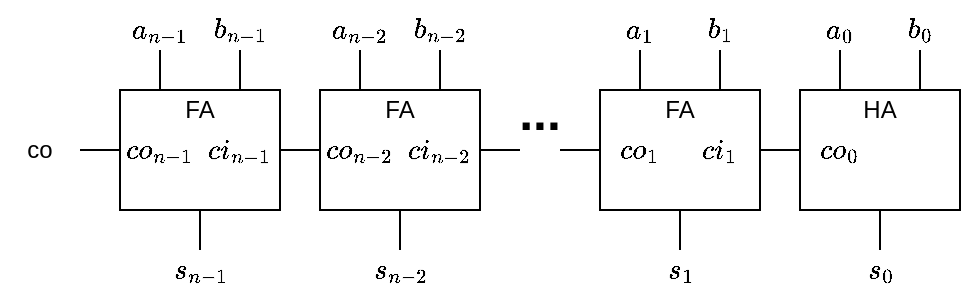 <mxfile pages="1" version="11.2.4" type="device"><diagram id="UGIsNN4kvZhsSoz28t9N" name="Page-1"><mxGraphModel dx="946" dy="576" grid="1" gridSize="10" guides="1" tooltips="1" connect="1" arrows="1" fold="1" page="1" pageScale="1" pageWidth="850" pageHeight="1100" math="1" shadow="0"><root><mxCell id="0"/><mxCell id="1" parent="0"/><mxCell id="RpOu7hwJt-eiSN2lBAjT-17" value="" style="group" vertex="1" connectable="0" parent="1"><mxGeometry x="260" y="60" width="80" height="140" as="geometry"/></mxCell><mxCell id="RpOu7hwJt-eiSN2lBAjT-1" value="" style="rounded=0;whiteSpace=wrap;html=1;" vertex="1" parent="RpOu7hwJt-eiSN2lBAjT-17"><mxGeometry y="40" width="80" height="60" as="geometry"/></mxCell><mxCell id="RpOu7hwJt-eiSN2lBAjT-2" value="$$a_{n-2}$$" style="text;html=1;strokeColor=none;fillColor=none;align=center;verticalAlign=middle;whiteSpace=wrap;rounded=0;" vertex="1" parent="RpOu7hwJt-eiSN2lBAjT-17"><mxGeometry width="40" height="20" as="geometry"/></mxCell><mxCell id="RpOu7hwJt-eiSN2lBAjT-3" value="$$b_{n-2}$$" style="text;html=1;strokeColor=none;fillColor=none;align=center;verticalAlign=middle;whiteSpace=wrap;rounded=0;" vertex="1" parent="RpOu7hwJt-eiSN2lBAjT-17"><mxGeometry x="40" width="40" height="20" as="geometry"/></mxCell><mxCell id="RpOu7hwJt-eiSN2lBAjT-8" value="" style="endArrow=none;html=1;exitX=0.75;exitY=0;exitDx=0;exitDy=0;" edge="1" parent="RpOu7hwJt-eiSN2lBAjT-17" source="RpOu7hwJt-eiSN2lBAjT-1" target="RpOu7hwJt-eiSN2lBAjT-3"><mxGeometry width="50" height="50" relative="1" as="geometry"><mxPoint y="170" as="sourcePoint"/><mxPoint x="50" y="120" as="targetPoint"/></mxGeometry></mxCell><mxCell id="RpOu7hwJt-eiSN2lBAjT-9" value="" style="endArrow=none;html=1;exitX=0.25;exitY=0;exitDx=0;exitDy=0;entryX=0.5;entryY=1;entryDx=0;entryDy=0;" edge="1" parent="RpOu7hwJt-eiSN2lBAjT-17" source="RpOu7hwJt-eiSN2lBAjT-1" target="RpOu7hwJt-eiSN2lBAjT-2"><mxGeometry width="50" height="50" relative="1" as="geometry"><mxPoint x="70" y="50" as="sourcePoint"/><mxPoint x="70" y="30" as="targetPoint"/></mxGeometry></mxCell><mxCell id="RpOu7hwJt-eiSN2lBAjT-11" value="" style="endArrow=none;html=1;exitX=0.5;exitY=1;exitDx=0;exitDy=0;" edge="1" parent="RpOu7hwJt-eiSN2lBAjT-17" source="RpOu7hwJt-eiSN2lBAjT-1"><mxGeometry width="50" height="50" relative="1" as="geometry"><mxPoint x="80" y="60" as="sourcePoint"/><mxPoint x="40" y="120" as="targetPoint"/></mxGeometry></mxCell><mxCell id="RpOu7hwJt-eiSN2lBAjT-12" value="$$s_{n-2}$$" style="text;html=1;strokeColor=none;fillColor=none;align=center;verticalAlign=middle;whiteSpace=wrap;rounded=0;" vertex="1" parent="RpOu7hwJt-eiSN2lBAjT-17"><mxGeometry x="20" y="120" width="40" height="20" as="geometry"/></mxCell><mxCell id="RpOu7hwJt-eiSN2lBAjT-13" value="$$co_{n-2}$$" style="text;html=1;strokeColor=none;fillColor=none;align=center;verticalAlign=middle;whiteSpace=wrap;rounded=0;" vertex="1" parent="RpOu7hwJt-eiSN2lBAjT-17"><mxGeometry y="60" width="40" height="20" as="geometry"/></mxCell><mxCell id="RpOu7hwJt-eiSN2lBAjT-15" value="$$ci_{n-2}$$" style="text;html=1;strokeColor=none;fillColor=none;align=center;verticalAlign=middle;whiteSpace=wrap;rounded=0;" vertex="1" parent="RpOu7hwJt-eiSN2lBAjT-17"><mxGeometry x="40" y="60" width="40" height="20" as="geometry"/></mxCell><mxCell id="RpOu7hwJt-eiSN2lBAjT-16" value="FA" style="text;html=1;strokeColor=none;fillColor=none;align=center;verticalAlign=middle;whiteSpace=wrap;rounded=0;" vertex="1" parent="RpOu7hwJt-eiSN2lBAjT-17"><mxGeometry x="20" y="40" width="40" height="20" as="geometry"/></mxCell><mxCell id="RpOu7hwJt-eiSN2lBAjT-18" value="" style="group" vertex="1" connectable="0" parent="1"><mxGeometry x="160" y="60" width="80" height="140" as="geometry"/></mxCell><mxCell id="RpOu7hwJt-eiSN2lBAjT-19" value="" style="rounded=0;whiteSpace=wrap;html=1;" vertex="1" parent="RpOu7hwJt-eiSN2lBAjT-18"><mxGeometry y="40" width="80" height="60" as="geometry"/></mxCell><mxCell id="RpOu7hwJt-eiSN2lBAjT-20" value="$$a_{n-1}$$" style="text;html=1;strokeColor=none;fillColor=none;align=center;verticalAlign=middle;whiteSpace=wrap;rounded=0;" vertex="1" parent="RpOu7hwJt-eiSN2lBAjT-18"><mxGeometry width="40" height="20" as="geometry"/></mxCell><mxCell id="RpOu7hwJt-eiSN2lBAjT-21" value="$$b_{n-1}$$" style="text;html=1;strokeColor=none;fillColor=none;align=center;verticalAlign=middle;whiteSpace=wrap;rounded=0;" vertex="1" parent="RpOu7hwJt-eiSN2lBAjT-18"><mxGeometry x="40" width="40" height="20" as="geometry"/></mxCell><mxCell id="RpOu7hwJt-eiSN2lBAjT-22" value="" style="endArrow=none;html=1;exitX=0.75;exitY=0;exitDx=0;exitDy=0;" edge="1" parent="RpOu7hwJt-eiSN2lBAjT-18" source="RpOu7hwJt-eiSN2lBAjT-19" target="RpOu7hwJt-eiSN2lBAjT-21"><mxGeometry width="50" height="50" relative="1" as="geometry"><mxPoint y="170" as="sourcePoint"/><mxPoint x="50" y="120" as="targetPoint"/></mxGeometry></mxCell><mxCell id="RpOu7hwJt-eiSN2lBAjT-23" value="" style="endArrow=none;html=1;exitX=0.25;exitY=0;exitDx=0;exitDy=0;entryX=0.5;entryY=1;entryDx=0;entryDy=0;" edge="1" parent="RpOu7hwJt-eiSN2lBAjT-18" source="RpOu7hwJt-eiSN2lBAjT-19" target="RpOu7hwJt-eiSN2lBAjT-20"><mxGeometry width="50" height="50" relative="1" as="geometry"><mxPoint x="70" y="50" as="sourcePoint"/><mxPoint x="70" y="30" as="targetPoint"/></mxGeometry></mxCell><mxCell id="RpOu7hwJt-eiSN2lBAjT-24" value="" style="endArrow=none;html=1;exitX=0.5;exitY=1;exitDx=0;exitDy=0;" edge="1" parent="RpOu7hwJt-eiSN2lBAjT-18" source="RpOu7hwJt-eiSN2lBAjT-19"><mxGeometry width="50" height="50" relative="1" as="geometry"><mxPoint x="80" y="60" as="sourcePoint"/><mxPoint x="40" y="120" as="targetPoint"/></mxGeometry></mxCell><mxCell id="RpOu7hwJt-eiSN2lBAjT-25" value="$$s_{n-1}$$" style="text;html=1;strokeColor=none;fillColor=none;align=center;verticalAlign=middle;whiteSpace=wrap;rounded=0;" vertex="1" parent="RpOu7hwJt-eiSN2lBAjT-18"><mxGeometry x="20" y="120" width="40" height="20" as="geometry"/></mxCell><mxCell id="RpOu7hwJt-eiSN2lBAjT-26" value="$$co_{n-1}$$" style="text;html=1;strokeColor=none;fillColor=none;align=center;verticalAlign=middle;whiteSpace=wrap;rounded=0;" vertex="1" parent="RpOu7hwJt-eiSN2lBAjT-18"><mxGeometry y="60" width="40" height="20" as="geometry"/></mxCell><mxCell id="RpOu7hwJt-eiSN2lBAjT-27" value="$$ci_{n-1}$$" style="text;html=1;strokeColor=none;fillColor=none;align=center;verticalAlign=middle;whiteSpace=wrap;rounded=0;" vertex="1" parent="RpOu7hwJt-eiSN2lBAjT-18"><mxGeometry x="40" y="60" width="40" height="20" as="geometry"/></mxCell><mxCell id="RpOu7hwJt-eiSN2lBAjT-28" value="FA" style="text;html=1;strokeColor=none;fillColor=none;align=center;verticalAlign=middle;whiteSpace=wrap;rounded=0;" vertex="1" parent="RpOu7hwJt-eiSN2lBAjT-18"><mxGeometry x="20" y="40" width="40" height="20" as="geometry"/></mxCell><mxCell id="RpOu7hwJt-eiSN2lBAjT-29" value="" style="group" vertex="1" connectable="0" parent="1"><mxGeometry x="500" y="60" width="80" height="140" as="geometry"/></mxCell><mxCell id="RpOu7hwJt-eiSN2lBAjT-30" value="" style="rounded=0;whiteSpace=wrap;html=1;" vertex="1" parent="RpOu7hwJt-eiSN2lBAjT-29"><mxGeometry y="40" width="80" height="60" as="geometry"/></mxCell><mxCell id="RpOu7hwJt-eiSN2lBAjT-31" value="$$a_{0}$$" style="text;html=1;strokeColor=none;fillColor=none;align=center;verticalAlign=middle;whiteSpace=wrap;rounded=0;" vertex="1" parent="RpOu7hwJt-eiSN2lBAjT-29"><mxGeometry width="40" height="20" as="geometry"/></mxCell><mxCell id="RpOu7hwJt-eiSN2lBAjT-32" value="$$b_{0}$$" style="text;html=1;strokeColor=none;fillColor=none;align=center;verticalAlign=middle;whiteSpace=wrap;rounded=0;" vertex="1" parent="RpOu7hwJt-eiSN2lBAjT-29"><mxGeometry x="40" width="40" height="20" as="geometry"/></mxCell><mxCell id="RpOu7hwJt-eiSN2lBAjT-33" value="" style="endArrow=none;html=1;exitX=0.75;exitY=0;exitDx=0;exitDy=0;" edge="1" parent="RpOu7hwJt-eiSN2lBAjT-29" source="RpOu7hwJt-eiSN2lBAjT-30" target="RpOu7hwJt-eiSN2lBAjT-32"><mxGeometry width="50" height="50" relative="1" as="geometry"><mxPoint y="170" as="sourcePoint"/><mxPoint x="50" y="120" as="targetPoint"/></mxGeometry></mxCell><mxCell id="RpOu7hwJt-eiSN2lBAjT-34" value="" style="endArrow=none;html=1;exitX=0.25;exitY=0;exitDx=0;exitDy=0;entryX=0.5;entryY=1;entryDx=0;entryDy=0;" edge="1" parent="RpOu7hwJt-eiSN2lBAjT-29" source="RpOu7hwJt-eiSN2lBAjT-30" target="RpOu7hwJt-eiSN2lBAjT-31"><mxGeometry width="50" height="50" relative="1" as="geometry"><mxPoint x="70" y="50" as="sourcePoint"/><mxPoint x="70" y="30" as="targetPoint"/></mxGeometry></mxCell><mxCell id="RpOu7hwJt-eiSN2lBAjT-35" value="" style="endArrow=none;html=1;exitX=0.5;exitY=1;exitDx=0;exitDy=0;" edge="1" parent="RpOu7hwJt-eiSN2lBAjT-29" source="RpOu7hwJt-eiSN2lBAjT-30"><mxGeometry width="50" height="50" relative="1" as="geometry"><mxPoint x="80" y="60" as="sourcePoint"/><mxPoint x="40" y="120" as="targetPoint"/></mxGeometry></mxCell><mxCell id="RpOu7hwJt-eiSN2lBAjT-36" value="$$s_{0}$$" style="text;html=1;strokeColor=none;fillColor=none;align=center;verticalAlign=middle;whiteSpace=wrap;rounded=0;" vertex="1" parent="RpOu7hwJt-eiSN2lBAjT-29"><mxGeometry x="20" y="120" width="40" height="20" as="geometry"/></mxCell><mxCell id="RpOu7hwJt-eiSN2lBAjT-37" value="$$co_{0}$$" style="text;html=1;strokeColor=none;fillColor=none;align=center;verticalAlign=middle;whiteSpace=wrap;rounded=0;" vertex="1" parent="RpOu7hwJt-eiSN2lBAjT-29"><mxGeometry y="60" width="40" height="20" as="geometry"/></mxCell><mxCell id="RpOu7hwJt-eiSN2lBAjT-39" value="HA" style="text;html=1;strokeColor=none;fillColor=none;align=center;verticalAlign=middle;whiteSpace=wrap;rounded=0;" vertex="1" parent="RpOu7hwJt-eiSN2lBAjT-29"><mxGeometry x="20" y="40" width="40" height="20" as="geometry"/></mxCell><mxCell id="RpOu7hwJt-eiSN2lBAjT-40" value="" style="group" vertex="1" connectable="0" parent="1"><mxGeometry x="400" y="60" width="80" height="140" as="geometry"/></mxCell><mxCell id="RpOu7hwJt-eiSN2lBAjT-41" value="" style="rounded=0;whiteSpace=wrap;html=1;" vertex="1" parent="RpOu7hwJt-eiSN2lBAjT-40"><mxGeometry y="40" width="80" height="60" as="geometry"/></mxCell><mxCell id="RpOu7hwJt-eiSN2lBAjT-42" value="$$a_{1}$$" style="text;html=1;strokeColor=none;fillColor=none;align=center;verticalAlign=middle;whiteSpace=wrap;rounded=0;" vertex="1" parent="RpOu7hwJt-eiSN2lBAjT-40"><mxGeometry width="40" height="20" as="geometry"/></mxCell><mxCell id="RpOu7hwJt-eiSN2lBAjT-43" value="$$b_{1}$$" style="text;html=1;strokeColor=none;fillColor=none;align=center;verticalAlign=middle;whiteSpace=wrap;rounded=0;" vertex="1" parent="RpOu7hwJt-eiSN2lBAjT-40"><mxGeometry x="40" width="40" height="20" as="geometry"/></mxCell><mxCell id="RpOu7hwJt-eiSN2lBAjT-44" value="" style="endArrow=none;html=1;exitX=0.75;exitY=0;exitDx=0;exitDy=0;" edge="1" parent="RpOu7hwJt-eiSN2lBAjT-40" source="RpOu7hwJt-eiSN2lBAjT-41" target="RpOu7hwJt-eiSN2lBAjT-43"><mxGeometry width="50" height="50" relative="1" as="geometry"><mxPoint y="170" as="sourcePoint"/><mxPoint x="50" y="120" as="targetPoint"/></mxGeometry></mxCell><mxCell id="RpOu7hwJt-eiSN2lBAjT-45" value="" style="endArrow=none;html=1;exitX=0.25;exitY=0;exitDx=0;exitDy=0;entryX=0.5;entryY=1;entryDx=0;entryDy=0;" edge="1" parent="RpOu7hwJt-eiSN2lBAjT-40" source="RpOu7hwJt-eiSN2lBAjT-41" target="RpOu7hwJt-eiSN2lBAjT-42"><mxGeometry width="50" height="50" relative="1" as="geometry"><mxPoint x="70" y="50" as="sourcePoint"/><mxPoint x="70" y="30" as="targetPoint"/></mxGeometry></mxCell><mxCell id="RpOu7hwJt-eiSN2lBAjT-46" value="" style="endArrow=none;html=1;exitX=0.5;exitY=1;exitDx=0;exitDy=0;" edge="1" parent="RpOu7hwJt-eiSN2lBAjT-40" source="RpOu7hwJt-eiSN2lBAjT-41"><mxGeometry width="50" height="50" relative="1" as="geometry"><mxPoint x="80" y="60" as="sourcePoint"/><mxPoint x="40" y="120" as="targetPoint"/></mxGeometry></mxCell><mxCell id="RpOu7hwJt-eiSN2lBAjT-47" value="$$s_{1}$$" style="text;html=1;strokeColor=none;fillColor=none;align=center;verticalAlign=middle;whiteSpace=wrap;rounded=0;" vertex="1" parent="RpOu7hwJt-eiSN2lBAjT-40"><mxGeometry x="20" y="120" width="40" height="20" as="geometry"/></mxCell><mxCell id="RpOu7hwJt-eiSN2lBAjT-48" value="$$co_{1}$$" style="text;html=1;strokeColor=none;fillColor=none;align=center;verticalAlign=middle;whiteSpace=wrap;rounded=0;" vertex="1" parent="RpOu7hwJt-eiSN2lBAjT-40"><mxGeometry y="60" width="40" height="20" as="geometry"/></mxCell><mxCell id="RpOu7hwJt-eiSN2lBAjT-49" value="$$ci_{1}$$" style="text;html=1;strokeColor=none;fillColor=none;align=center;verticalAlign=middle;whiteSpace=wrap;rounded=0;" vertex="1" parent="RpOu7hwJt-eiSN2lBAjT-40"><mxGeometry x="40" y="60" width="40" height="20" as="geometry"/></mxCell><mxCell id="RpOu7hwJt-eiSN2lBAjT-50" value="FA" style="text;html=1;strokeColor=none;fillColor=none;align=center;verticalAlign=middle;whiteSpace=wrap;rounded=0;" vertex="1" parent="RpOu7hwJt-eiSN2lBAjT-40"><mxGeometry x="20" y="40" width="40" height="20" as="geometry"/></mxCell><mxCell id="RpOu7hwJt-eiSN2lBAjT-51" style="edgeStyle=orthogonalEdgeStyle;rounded=0;orthogonalLoop=1;jettySize=auto;html=1;exitX=1;exitY=0.5;exitDx=0;exitDy=0;entryX=0;entryY=0.5;entryDx=0;entryDy=0;endArrow=none;endFill=0;" edge="1" parent="1" source="RpOu7hwJt-eiSN2lBAjT-27" target="RpOu7hwJt-eiSN2lBAjT-13"><mxGeometry relative="1" as="geometry"/></mxCell><mxCell id="RpOu7hwJt-eiSN2lBAjT-52" style="edgeStyle=orthogonalEdgeStyle;rounded=0;orthogonalLoop=1;jettySize=auto;html=1;exitX=1;exitY=0.5;exitDx=0;exitDy=0;endArrow=none;endFill=0;" edge="1" parent="1" source="RpOu7hwJt-eiSN2lBAjT-15"><mxGeometry relative="1" as="geometry"><mxPoint x="360" y="130" as="targetPoint"/></mxGeometry></mxCell><mxCell id="RpOu7hwJt-eiSN2lBAjT-53" style="edgeStyle=orthogonalEdgeStyle;rounded=0;orthogonalLoop=1;jettySize=auto;html=1;exitX=0;exitY=0.5;exitDx=0;exitDy=0;endArrow=none;endFill=0;" edge="1" parent="1" source="RpOu7hwJt-eiSN2lBAjT-48"><mxGeometry relative="1" as="geometry"><mxPoint x="380" y="130" as="targetPoint"/></mxGeometry></mxCell><mxCell id="RpOu7hwJt-eiSN2lBAjT-54" style="edgeStyle=orthogonalEdgeStyle;rounded=0;orthogonalLoop=1;jettySize=auto;html=1;exitX=1;exitY=0.5;exitDx=0;exitDy=0;entryX=0;entryY=0.5;entryDx=0;entryDy=0;endArrow=none;endFill=0;" edge="1" parent="1" source="RpOu7hwJt-eiSN2lBAjT-49" target="RpOu7hwJt-eiSN2lBAjT-37"><mxGeometry relative="1" as="geometry"/></mxCell><mxCell id="RpOu7hwJt-eiSN2lBAjT-55" style="edgeStyle=orthogonalEdgeStyle;rounded=0;orthogonalLoop=1;jettySize=auto;html=1;exitX=0;exitY=0.5;exitDx=0;exitDy=0;endArrow=none;endFill=0;" edge="1" parent="1" source="RpOu7hwJt-eiSN2lBAjT-26" target="RpOu7hwJt-eiSN2lBAjT-56"><mxGeometry relative="1" as="geometry"><mxPoint x="120" y="130" as="targetPoint"/></mxGeometry></mxCell><mxCell id="RpOu7hwJt-eiSN2lBAjT-56" value="co" style="text;html=1;strokeColor=none;fillColor=none;align=center;verticalAlign=middle;whiteSpace=wrap;rounded=0;" vertex="1" parent="1"><mxGeometry x="100" y="120" width="40" height="20" as="geometry"/></mxCell><mxCell id="RpOu7hwJt-eiSN2lBAjT-57" value="..." style="text;html=1;strokeColor=none;fillColor=none;align=center;verticalAlign=middle;whiteSpace=wrap;rounded=0;fontStyle=1;fontSize=25;" vertex="1" parent="1"><mxGeometry x="350" y="100" width="40" height="20" as="geometry"/></mxCell></root></mxGraphModel></diagram></mxfile>